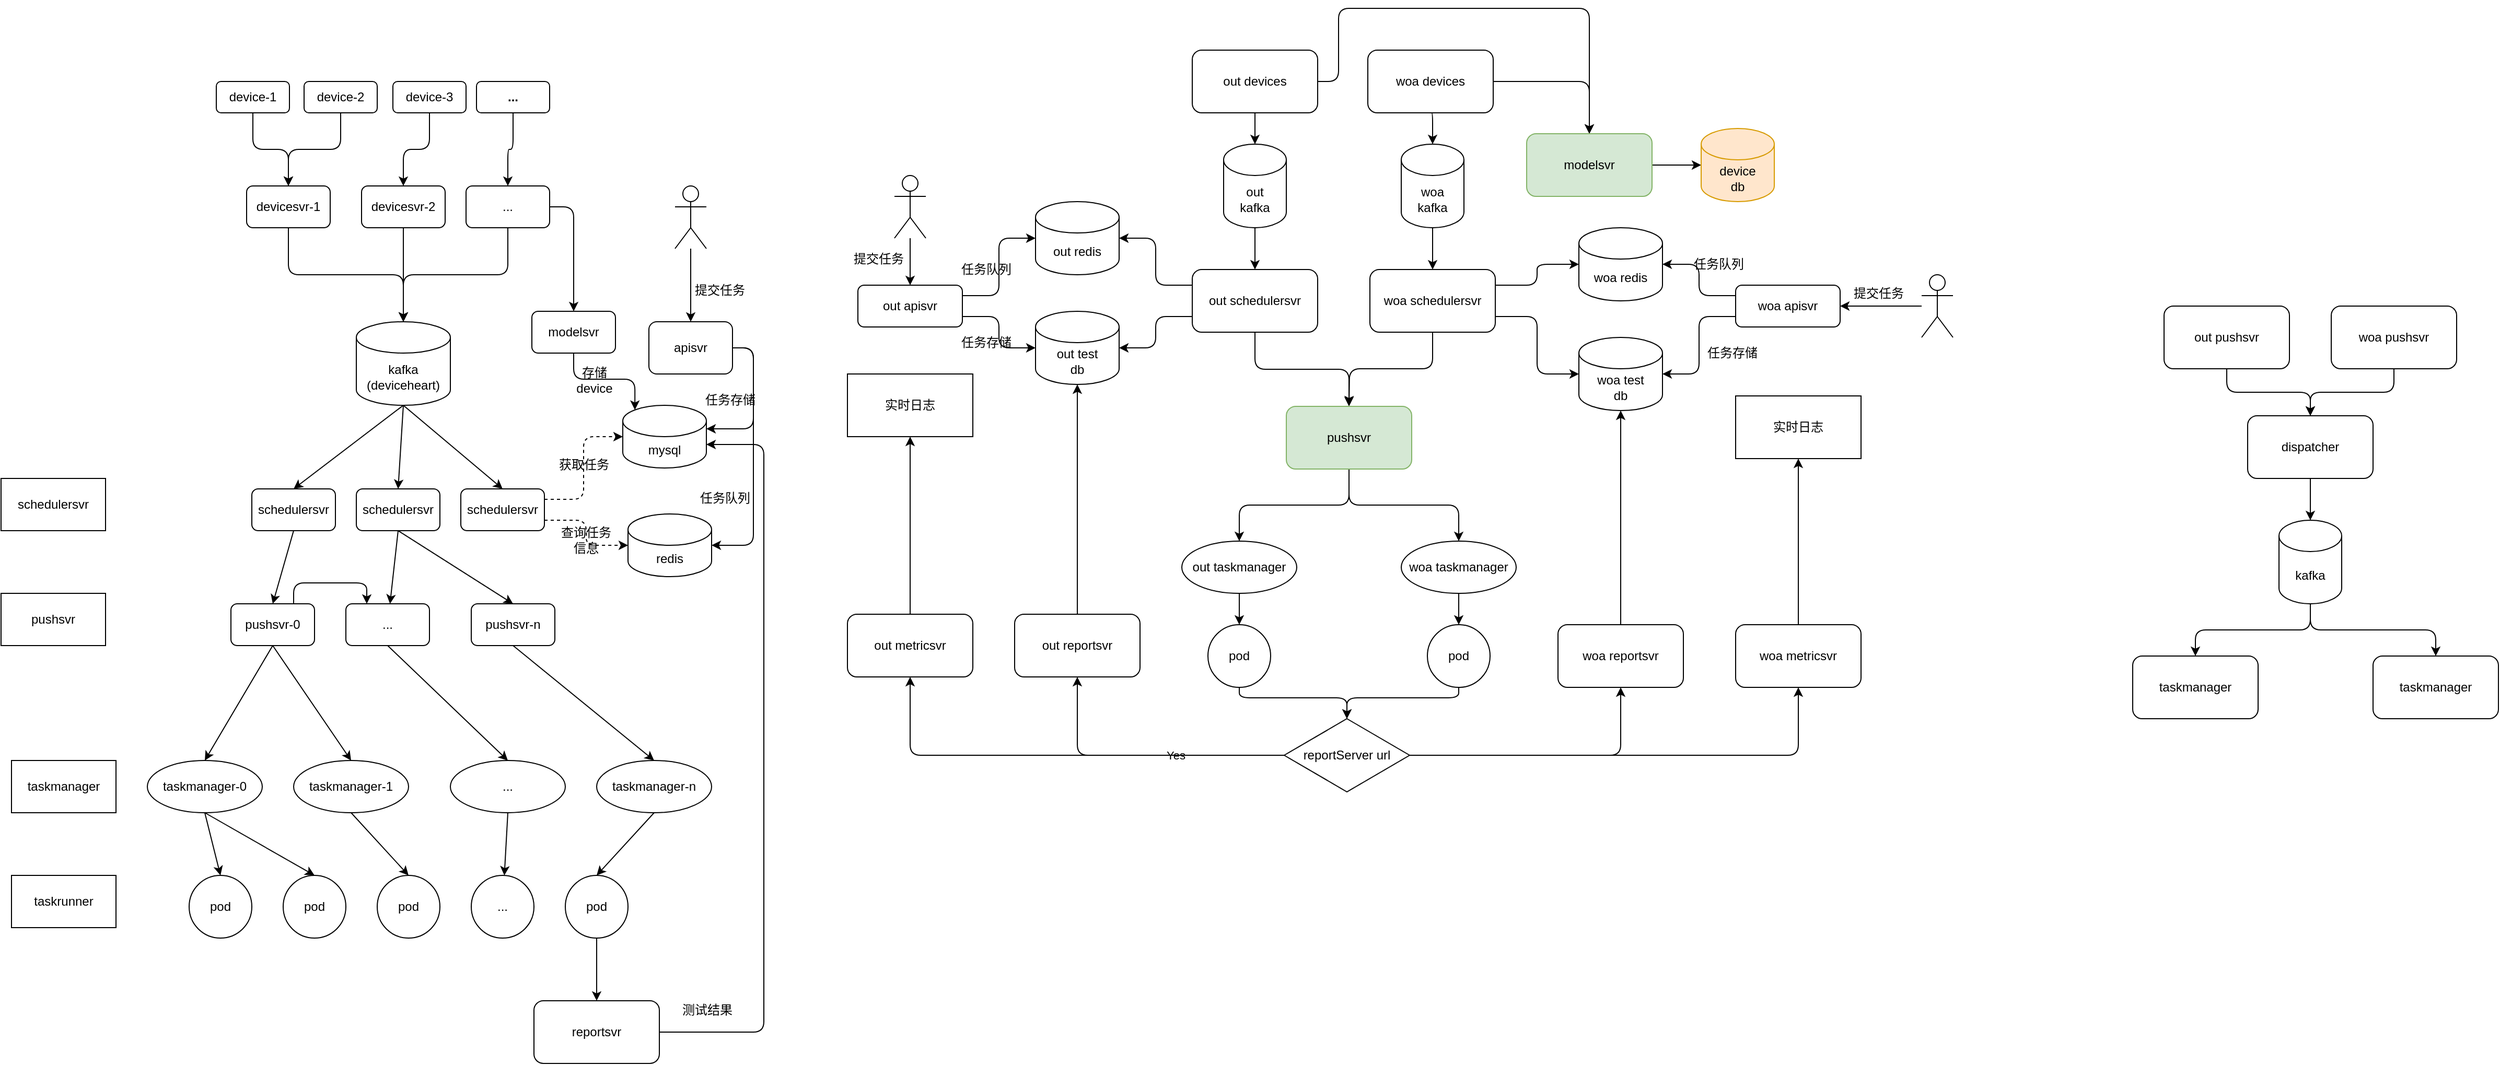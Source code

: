 <mxfile version="20.2.7" type="github">
  <diagram id="ftSVN6Fw9w7qbt5IRIi7" name="第 1 页">
    <mxGraphModel dx="1316" dy="1960" grid="1" gridSize="10" guides="1" tooltips="1" connect="1" arrows="1" fold="1" page="1" pageScale="1" pageWidth="827" pageHeight="1169" math="0" shadow="0">
      <root>
        <mxCell id="0" />
        <mxCell id="1" parent="0" />
        <mxCell id="ZyIvLldJ3OBjITECG5pd-35" style="edgeStyle=none;rounded=0;orthogonalLoop=1;jettySize=auto;html=1;exitX=0.5;exitY=1;exitDx=0;exitDy=0;entryX=0.5;entryY=0;entryDx=0;entryDy=0;" parent="1" source="ZyIvLldJ3OBjITECG5pd-1" target="ZyIvLldJ3OBjITECG5pd-14" edge="1">
          <mxGeometry relative="1" as="geometry" />
        </mxCell>
        <mxCell id="ZyIvLldJ3OBjITECG5pd-36" style="edgeStyle=none;rounded=0;orthogonalLoop=1;jettySize=auto;html=1;exitX=0.5;exitY=1;exitDx=0;exitDy=0;entryX=0.5;entryY=0;entryDx=0;entryDy=0;" parent="1" source="ZyIvLldJ3OBjITECG5pd-1" target="ZyIvLldJ3OBjITECG5pd-15" edge="1">
          <mxGeometry relative="1" as="geometry" />
        </mxCell>
        <mxCell id="ZyIvLldJ3OBjITECG5pd-1" value="taskmanager-0" style="ellipse;whiteSpace=wrap;html=1;" parent="1" vertex="1">
          <mxGeometry x="180" y="430" width="110" height="50" as="geometry" />
        </mxCell>
        <mxCell id="ZyIvLldJ3OBjITECG5pd-37" style="edgeStyle=none;rounded=0;orthogonalLoop=1;jettySize=auto;html=1;exitX=0.5;exitY=1;exitDx=0;exitDy=0;entryX=0.5;entryY=0;entryDx=0;entryDy=0;" parent="1" source="ZyIvLldJ3OBjITECG5pd-2" target="ZyIvLldJ3OBjITECG5pd-16" edge="1">
          <mxGeometry relative="1" as="geometry" />
        </mxCell>
        <mxCell id="ZyIvLldJ3OBjITECG5pd-2" value="taskmanager-1" style="ellipse;whiteSpace=wrap;html=1;" parent="1" vertex="1">
          <mxGeometry x="320" y="430" width="110" height="50" as="geometry" />
        </mxCell>
        <mxCell id="ZyIvLldJ3OBjITECG5pd-38" style="edgeStyle=none;rounded=0;orthogonalLoop=1;jettySize=auto;html=1;exitX=0.5;exitY=1;exitDx=0;exitDy=0;" parent="1" source="ZyIvLldJ3OBjITECG5pd-3" target="ZyIvLldJ3OBjITECG5pd-17" edge="1">
          <mxGeometry relative="1" as="geometry" />
        </mxCell>
        <mxCell id="ZyIvLldJ3OBjITECG5pd-3" value="..." style="ellipse;whiteSpace=wrap;html=1;" parent="1" vertex="1">
          <mxGeometry x="470" y="430" width="110" height="50" as="geometry" />
        </mxCell>
        <mxCell id="ZyIvLldJ3OBjITECG5pd-39" style="edgeStyle=none;rounded=0;orthogonalLoop=1;jettySize=auto;html=1;exitX=0.5;exitY=1;exitDx=0;exitDy=0;entryX=0.5;entryY=0;entryDx=0;entryDy=0;" parent="1" source="ZyIvLldJ3OBjITECG5pd-4" target="ZyIvLldJ3OBjITECG5pd-18" edge="1">
          <mxGeometry relative="1" as="geometry" />
        </mxCell>
        <mxCell id="ZyIvLldJ3OBjITECG5pd-4" value="taskmanager-n" style="ellipse;whiteSpace=wrap;html=1;" parent="1" vertex="1">
          <mxGeometry x="610" y="430" width="110" height="50" as="geometry" />
        </mxCell>
        <mxCell id="ZyIvLldJ3OBjITECG5pd-25" style="edgeStyle=none;rounded=0;orthogonalLoop=1;jettySize=auto;html=1;exitX=0.5;exitY=1;exitDx=0;exitDy=0;entryX=0.5;entryY=0;entryDx=0;entryDy=0;" parent="1" source="ZyIvLldJ3OBjITECG5pd-5" target="ZyIvLldJ3OBjITECG5pd-1" edge="1">
          <mxGeometry relative="1" as="geometry" />
        </mxCell>
        <mxCell id="ZyIvLldJ3OBjITECG5pd-26" style="edgeStyle=none;rounded=0;orthogonalLoop=1;jettySize=auto;html=1;exitX=0.5;exitY=1;exitDx=0;exitDy=0;entryX=0.5;entryY=0;entryDx=0;entryDy=0;" parent="1" source="ZyIvLldJ3OBjITECG5pd-5" target="ZyIvLldJ3OBjITECG5pd-2" edge="1">
          <mxGeometry relative="1" as="geometry" />
        </mxCell>
        <mxCell id="ZyIvLldJ3OBjITECG5pd-43" style="edgeStyle=orthogonalEdgeStyle;rounded=1;orthogonalLoop=1;jettySize=auto;html=1;exitX=0.75;exitY=0;exitDx=0;exitDy=0;entryX=0.25;entryY=0;entryDx=0;entryDy=0;" parent="1" source="ZyIvLldJ3OBjITECG5pd-5" target="ZyIvLldJ3OBjITECG5pd-6" edge="1">
          <mxGeometry relative="1" as="geometry" />
        </mxCell>
        <mxCell id="ZyIvLldJ3OBjITECG5pd-5" value="pushsvr-0" style="rounded=1;whiteSpace=wrap;html=1;" parent="1" vertex="1">
          <mxGeometry x="260" y="280" width="80" height="40" as="geometry" />
        </mxCell>
        <mxCell id="ZyIvLldJ3OBjITECG5pd-27" style="edgeStyle=none;rounded=0;orthogonalLoop=1;jettySize=auto;html=1;exitX=0.5;exitY=1;exitDx=0;exitDy=0;entryX=0.5;entryY=0;entryDx=0;entryDy=0;" parent="1" source="ZyIvLldJ3OBjITECG5pd-6" target="ZyIvLldJ3OBjITECG5pd-3" edge="1">
          <mxGeometry relative="1" as="geometry" />
        </mxCell>
        <mxCell id="ZyIvLldJ3OBjITECG5pd-6" value="..." style="rounded=1;whiteSpace=wrap;html=1;" parent="1" vertex="1">
          <mxGeometry x="370" y="280" width="80" height="40" as="geometry" />
        </mxCell>
        <mxCell id="ZyIvLldJ3OBjITECG5pd-28" style="edgeStyle=none;rounded=0;orthogonalLoop=1;jettySize=auto;html=1;exitX=0.5;exitY=1;exitDx=0;exitDy=0;entryX=0.5;entryY=0;entryDx=0;entryDy=0;" parent="1" source="ZyIvLldJ3OBjITECG5pd-7" target="ZyIvLldJ3OBjITECG5pd-4" edge="1">
          <mxGeometry relative="1" as="geometry" />
        </mxCell>
        <mxCell id="ZyIvLldJ3OBjITECG5pd-7" value="pushsvr-n" style="rounded=1;whiteSpace=wrap;html=1;" parent="1" vertex="1">
          <mxGeometry x="490" y="280" width="80" height="40" as="geometry" />
        </mxCell>
        <mxCell id="ZyIvLldJ3OBjITECG5pd-29" style="edgeStyle=none;rounded=0;orthogonalLoop=1;jettySize=auto;html=1;exitX=0.5;exitY=1;exitDx=0;exitDy=0;entryX=0.5;entryY=0;entryDx=0;entryDy=0;" parent="1" source="ZyIvLldJ3OBjITECG5pd-12" target="ZyIvLldJ3OBjITECG5pd-5" edge="1">
          <mxGeometry relative="1" as="geometry" />
        </mxCell>
        <mxCell id="ZyIvLldJ3OBjITECG5pd-12" value="schedulersvr" style="rounded=1;whiteSpace=wrap;html=1;" parent="1" vertex="1">
          <mxGeometry x="280" y="170" width="80" height="40" as="geometry" />
        </mxCell>
        <mxCell id="ZyIvLldJ3OBjITECG5pd-32" style="edgeStyle=none;rounded=0;orthogonalLoop=1;jettySize=auto;html=1;exitX=0.5;exitY=1;exitDx=0;exitDy=0;exitPerimeter=0;entryX=0.5;entryY=0;entryDx=0;entryDy=0;" parent="1" source="ZyIvLldJ3OBjITECG5pd-13" target="ZyIvLldJ3OBjITECG5pd-12" edge="1">
          <mxGeometry relative="1" as="geometry" />
        </mxCell>
        <mxCell id="ZyIvLldJ3OBjITECG5pd-33" style="edgeStyle=none;rounded=0;orthogonalLoop=1;jettySize=auto;html=1;exitX=0.5;exitY=1;exitDx=0;exitDy=0;exitPerimeter=0;entryX=0.5;entryY=0;entryDx=0;entryDy=0;" parent="1" source="ZyIvLldJ3OBjITECG5pd-13" target="ZyIvLldJ3OBjITECG5pd-30" edge="1">
          <mxGeometry relative="1" as="geometry" />
        </mxCell>
        <mxCell id="ZyIvLldJ3OBjITECG5pd-34" style="edgeStyle=none;rounded=0;orthogonalLoop=1;jettySize=auto;html=1;exitX=0.5;exitY=1;exitDx=0;exitDy=0;exitPerimeter=0;entryX=0.5;entryY=0;entryDx=0;entryDy=0;" parent="1" source="ZyIvLldJ3OBjITECG5pd-13" target="ZyIvLldJ3OBjITECG5pd-31" edge="1">
          <mxGeometry relative="1" as="geometry" />
        </mxCell>
        <mxCell id="ZyIvLldJ3OBjITECG5pd-13" value="&lt;div&gt;kafka&lt;/div&gt;&lt;div&gt;(deviceheart)&lt;br&gt;&lt;/div&gt;" style="shape=cylinder3;whiteSpace=wrap;html=1;boundedLbl=1;backgroundOutline=1;size=15;" parent="1" vertex="1">
          <mxGeometry x="380" y="10" width="90" height="80" as="geometry" />
        </mxCell>
        <mxCell id="ZyIvLldJ3OBjITECG5pd-14" value="pod" style="ellipse;whiteSpace=wrap;html=1;aspect=fixed;" parent="1" vertex="1">
          <mxGeometry x="220" y="540" width="60" height="60" as="geometry" />
        </mxCell>
        <mxCell id="ZyIvLldJ3OBjITECG5pd-15" value="pod" style="ellipse;whiteSpace=wrap;html=1;aspect=fixed;" parent="1" vertex="1">
          <mxGeometry x="310" y="540" width="60" height="60" as="geometry" />
        </mxCell>
        <mxCell id="ZyIvLldJ3OBjITECG5pd-16" value="pod" style="ellipse;whiteSpace=wrap;html=1;aspect=fixed;" parent="1" vertex="1">
          <mxGeometry x="400" y="540" width="60" height="60" as="geometry" />
        </mxCell>
        <mxCell id="ZyIvLldJ3OBjITECG5pd-17" value="..." style="ellipse;whiteSpace=wrap;html=1;aspect=fixed;" parent="1" vertex="1">
          <mxGeometry x="490" y="540" width="60" height="60" as="geometry" />
        </mxCell>
        <mxCell id="L9WqjUFJUXGRfM3yI8P8-16" style="edgeStyle=orthogonalEdgeStyle;rounded=1;orthogonalLoop=1;jettySize=auto;html=1;exitX=0.5;exitY=1;exitDx=0;exitDy=0;entryX=0.5;entryY=0;entryDx=0;entryDy=0;" parent="1" source="ZyIvLldJ3OBjITECG5pd-18" target="L9WqjUFJUXGRfM3yI8P8-15" edge="1">
          <mxGeometry relative="1" as="geometry" />
        </mxCell>
        <mxCell id="ZyIvLldJ3OBjITECG5pd-18" value="pod" style="ellipse;whiteSpace=wrap;html=1;aspect=fixed;" parent="1" vertex="1">
          <mxGeometry x="580" y="540" width="60" height="60" as="geometry" />
        </mxCell>
        <mxCell id="ZyIvLldJ3OBjITECG5pd-21" value="taskrunner" style="rounded=0;whiteSpace=wrap;html=1;" parent="1" vertex="1">
          <mxGeometry x="50" y="540" width="100" height="50" as="geometry" />
        </mxCell>
        <mxCell id="ZyIvLldJ3OBjITECG5pd-22" value="taskmanager" style="rounded=0;whiteSpace=wrap;html=1;" parent="1" vertex="1">
          <mxGeometry x="50" y="430" width="100" height="50" as="geometry" />
        </mxCell>
        <mxCell id="ZyIvLldJ3OBjITECG5pd-23" value="pushsvr" style="rounded=0;whiteSpace=wrap;html=1;" parent="1" vertex="1">
          <mxGeometry x="40" y="270" width="100" height="50" as="geometry" />
        </mxCell>
        <mxCell id="ZyIvLldJ3OBjITECG5pd-24" value="schedulersvr" style="rounded=0;whiteSpace=wrap;html=1;" parent="1" vertex="1">
          <mxGeometry x="40" y="160" width="100" height="50" as="geometry" />
        </mxCell>
        <mxCell id="ZyIvLldJ3OBjITECG5pd-40" style="edgeStyle=none;rounded=0;orthogonalLoop=1;jettySize=auto;html=1;exitX=0.5;exitY=1;exitDx=0;exitDy=0;" parent="1" source="ZyIvLldJ3OBjITECG5pd-30" target="ZyIvLldJ3OBjITECG5pd-6" edge="1">
          <mxGeometry relative="1" as="geometry" />
        </mxCell>
        <mxCell id="ZyIvLldJ3OBjITECG5pd-41" style="edgeStyle=none;rounded=0;orthogonalLoop=1;jettySize=auto;html=1;exitX=0.5;exitY=1;exitDx=0;exitDy=0;entryX=0.5;entryY=0;entryDx=0;entryDy=0;" parent="1" source="ZyIvLldJ3OBjITECG5pd-30" target="ZyIvLldJ3OBjITECG5pd-7" edge="1">
          <mxGeometry relative="1" as="geometry" />
        </mxCell>
        <mxCell id="ZyIvLldJ3OBjITECG5pd-30" value="schedulersvr" style="rounded=1;whiteSpace=wrap;html=1;" parent="1" vertex="1">
          <mxGeometry x="380" y="170" width="80" height="40" as="geometry" />
        </mxCell>
        <mxCell id="L9WqjUFJUXGRfM3yI8P8-11" style="edgeStyle=orthogonalEdgeStyle;rounded=1;orthogonalLoop=1;jettySize=auto;html=1;exitX=1;exitY=0.75;exitDx=0;exitDy=0;entryX=0;entryY=0.5;entryDx=0;entryDy=0;entryPerimeter=0;dashed=1;" parent="1" source="ZyIvLldJ3OBjITECG5pd-31" target="L9WqjUFJUXGRfM3yI8P8-2" edge="1">
          <mxGeometry relative="1" as="geometry" />
        </mxCell>
        <mxCell id="L9WqjUFJUXGRfM3yI8P8-12" style="edgeStyle=orthogonalEdgeStyle;rounded=1;orthogonalLoop=1;jettySize=auto;html=1;exitX=1;exitY=0.25;exitDx=0;exitDy=0;entryX=0;entryY=0.5;entryDx=0;entryDy=0;entryPerimeter=0;dashed=1;" parent="1" source="ZyIvLldJ3OBjITECG5pd-31" target="L9WqjUFJUXGRfM3yI8P8-4" edge="1">
          <mxGeometry relative="1" as="geometry" />
        </mxCell>
        <mxCell id="ZyIvLldJ3OBjITECG5pd-31" value="schedulersvr" style="rounded=1;whiteSpace=wrap;html=1;" parent="1" vertex="1">
          <mxGeometry x="480" y="170" width="80" height="40" as="geometry" />
        </mxCell>
        <mxCell id="ZyIvLldJ3OBjITECG5pd-47" style="edgeStyle=orthogonalEdgeStyle;rounded=1;orthogonalLoop=1;jettySize=auto;html=1;exitX=0.5;exitY=1;exitDx=0;exitDy=0;entryX=0.5;entryY=0;entryDx=0;entryDy=0;entryPerimeter=0;" parent="1" source="ZyIvLldJ3OBjITECG5pd-44" target="ZyIvLldJ3OBjITECG5pd-13" edge="1">
          <mxGeometry relative="1" as="geometry" />
        </mxCell>
        <mxCell id="ZyIvLldJ3OBjITECG5pd-44" value="devicesvr-1" style="rounded=1;whiteSpace=wrap;html=1;" parent="1" vertex="1">
          <mxGeometry x="275" y="-120" width="80" height="40" as="geometry" />
        </mxCell>
        <mxCell id="ZyIvLldJ3OBjITECG5pd-48" style="edgeStyle=orthogonalEdgeStyle;rounded=1;orthogonalLoop=1;jettySize=auto;html=1;exitX=0.5;exitY=1;exitDx=0;exitDy=0;" parent="1" source="ZyIvLldJ3OBjITECG5pd-45" edge="1">
          <mxGeometry relative="1" as="geometry">
            <mxPoint x="425" y="10" as="targetPoint" />
          </mxGeometry>
        </mxCell>
        <mxCell id="ZyIvLldJ3OBjITECG5pd-45" value="devicesvr-2" style="rounded=1;whiteSpace=wrap;html=1;" parent="1" vertex="1">
          <mxGeometry x="385" y="-120" width="80" height="40" as="geometry" />
        </mxCell>
        <mxCell id="ZyIvLldJ3OBjITECG5pd-49" style="edgeStyle=orthogonalEdgeStyle;rounded=1;orthogonalLoop=1;jettySize=auto;html=1;exitX=0.5;exitY=1;exitDx=0;exitDy=0;entryX=0.5;entryY=0;entryDx=0;entryDy=0;entryPerimeter=0;" parent="1" source="ZyIvLldJ3OBjITECG5pd-46" target="ZyIvLldJ3OBjITECG5pd-13" edge="1">
          <mxGeometry relative="1" as="geometry" />
        </mxCell>
        <mxCell id="L9WqjUFJUXGRfM3yI8P8-22" style="edgeStyle=orthogonalEdgeStyle;rounded=1;orthogonalLoop=1;jettySize=auto;html=1;exitX=1;exitY=0.5;exitDx=0;exitDy=0;entryX=0.5;entryY=0;entryDx=0;entryDy=0;" parent="1" source="ZyIvLldJ3OBjITECG5pd-46" target="L9WqjUFJUXGRfM3yI8P8-20" edge="1">
          <mxGeometry relative="1" as="geometry" />
        </mxCell>
        <mxCell id="ZyIvLldJ3OBjITECG5pd-46" value="..." style="rounded=1;whiteSpace=wrap;html=1;" parent="1" vertex="1">
          <mxGeometry x="485" y="-120" width="80" height="40" as="geometry" />
        </mxCell>
        <mxCell id="ZyIvLldJ3OBjITECG5pd-55" style="edgeStyle=orthogonalEdgeStyle;rounded=1;orthogonalLoop=1;jettySize=auto;html=1;exitX=0.5;exitY=1;exitDx=0;exitDy=0;entryX=0.5;entryY=0;entryDx=0;entryDy=0;" parent="1" source="ZyIvLldJ3OBjITECG5pd-50" target="ZyIvLldJ3OBjITECG5pd-44" edge="1">
          <mxGeometry relative="1" as="geometry" />
        </mxCell>
        <mxCell id="ZyIvLldJ3OBjITECG5pd-50" value="device-1" style="rounded=1;whiteSpace=wrap;html=1;" parent="1" vertex="1">
          <mxGeometry x="246" y="-220" width="70" height="30" as="geometry" />
        </mxCell>
        <mxCell id="ZyIvLldJ3OBjITECG5pd-56" style="edgeStyle=orthogonalEdgeStyle;rounded=1;orthogonalLoop=1;jettySize=auto;html=1;exitX=0.5;exitY=1;exitDx=0;exitDy=0;entryX=0.5;entryY=0;entryDx=0;entryDy=0;" parent="1" source="ZyIvLldJ3OBjITECG5pd-51" target="ZyIvLldJ3OBjITECG5pd-44" edge="1">
          <mxGeometry relative="1" as="geometry" />
        </mxCell>
        <mxCell id="ZyIvLldJ3OBjITECG5pd-51" value="device-2" style="rounded=1;whiteSpace=wrap;html=1;" parent="1" vertex="1">
          <mxGeometry x="330" y="-220" width="70" height="30" as="geometry" />
        </mxCell>
        <mxCell id="ZyIvLldJ3OBjITECG5pd-58" style="edgeStyle=orthogonalEdgeStyle;rounded=1;orthogonalLoop=1;jettySize=auto;html=1;exitX=0.5;exitY=1;exitDx=0;exitDy=0;entryX=0.5;entryY=0;entryDx=0;entryDy=0;" parent="1" source="ZyIvLldJ3OBjITECG5pd-52" target="ZyIvLldJ3OBjITECG5pd-46" edge="1">
          <mxGeometry relative="1" as="geometry" />
        </mxCell>
        <mxCell id="ZyIvLldJ3OBjITECG5pd-52" value="..." style="rounded=1;whiteSpace=wrap;html=1;fontStyle=1" parent="1" vertex="1">
          <mxGeometry x="495" y="-220" width="70" height="30" as="geometry" />
        </mxCell>
        <mxCell id="ZyIvLldJ3OBjITECG5pd-57" style="edgeStyle=orthogonalEdgeStyle;rounded=1;orthogonalLoop=1;jettySize=auto;html=1;exitX=0.5;exitY=1;exitDx=0;exitDy=0;entryX=0.5;entryY=0;entryDx=0;entryDy=0;" parent="1" source="ZyIvLldJ3OBjITECG5pd-54" target="ZyIvLldJ3OBjITECG5pd-45" edge="1">
          <mxGeometry relative="1" as="geometry" />
        </mxCell>
        <mxCell id="ZyIvLldJ3OBjITECG5pd-54" value="device-3" style="rounded=1;whiteSpace=wrap;html=1;" parent="1" vertex="1">
          <mxGeometry x="415" y="-220" width="70" height="30" as="geometry" />
        </mxCell>
        <mxCell id="L9WqjUFJUXGRfM3yI8P8-5" style="edgeStyle=orthogonalEdgeStyle;rounded=1;orthogonalLoop=1;jettySize=auto;html=1;exitX=1;exitY=0.5;exitDx=0;exitDy=0;entryX=1;entryY=0.5;entryDx=0;entryDy=0;entryPerimeter=0;" parent="1" source="L9WqjUFJUXGRfM3yI8P8-1" target="L9WqjUFJUXGRfM3yI8P8-2" edge="1">
          <mxGeometry relative="1" as="geometry" />
        </mxCell>
        <mxCell id="L9WqjUFJUXGRfM3yI8P8-6" style="edgeStyle=orthogonalEdgeStyle;rounded=1;orthogonalLoop=1;jettySize=auto;html=1;exitX=1;exitY=0.5;exitDx=0;exitDy=0;entryX=1;entryY=0;entryDx=0;entryDy=22.5;entryPerimeter=0;" parent="1" source="L9WqjUFJUXGRfM3yI8P8-1" target="L9WqjUFJUXGRfM3yI8P8-4" edge="1">
          <mxGeometry relative="1" as="geometry" />
        </mxCell>
        <mxCell id="L9WqjUFJUXGRfM3yI8P8-1" value="apisvr" style="rounded=1;whiteSpace=wrap;html=1;" parent="1" vertex="1">
          <mxGeometry x="660" y="10" width="80" height="50" as="geometry" />
        </mxCell>
        <mxCell id="L9WqjUFJUXGRfM3yI8P8-2" value="&lt;div&gt;redis&lt;/div&gt;" style="shape=cylinder3;whiteSpace=wrap;html=1;boundedLbl=1;backgroundOutline=1;size=15;" parent="1" vertex="1">
          <mxGeometry x="640" y="194" width="80" height="60" as="geometry" />
        </mxCell>
        <mxCell id="L9WqjUFJUXGRfM3yI8P8-9" value="" style="edgeStyle=orthogonalEdgeStyle;rounded=1;orthogonalLoop=1;jettySize=auto;html=1;" parent="1" source="L9WqjUFJUXGRfM3yI8P8-3" target="L9WqjUFJUXGRfM3yI8P8-1" edge="1">
          <mxGeometry relative="1" as="geometry" />
        </mxCell>
        <mxCell id="L9WqjUFJUXGRfM3yI8P8-3" value="" style="shape=umlActor;verticalLabelPosition=bottom;verticalAlign=top;html=1;outlineConnect=0;" parent="1" vertex="1">
          <mxGeometry x="685" y="-120" width="30" height="60" as="geometry" />
        </mxCell>
        <mxCell id="L9WqjUFJUXGRfM3yI8P8-4" value="&lt;div&gt;mysql&lt;/div&gt;" style="shape=cylinder3;whiteSpace=wrap;html=1;boundedLbl=1;backgroundOutline=1;size=15;" parent="1" vertex="1">
          <mxGeometry x="635" y="90" width="80" height="60" as="geometry" />
        </mxCell>
        <mxCell id="L9WqjUFJUXGRfM3yI8P8-7" value="任务队列" style="text;html=1;strokeColor=none;fillColor=none;align=center;verticalAlign=middle;whiteSpace=wrap;rounded=0;" parent="1" vertex="1">
          <mxGeometry x="703" y="164" width="60" height="30" as="geometry" />
        </mxCell>
        <mxCell id="L9WqjUFJUXGRfM3yI8P8-8" value="任务存储" style="text;html=1;strokeColor=none;fillColor=none;align=center;verticalAlign=middle;whiteSpace=wrap;rounded=0;" parent="1" vertex="1">
          <mxGeometry x="708" y="70" width="60" height="30" as="geometry" />
        </mxCell>
        <mxCell id="L9WqjUFJUXGRfM3yI8P8-10" value="提交任务" style="text;html=1;strokeColor=none;fillColor=none;align=center;verticalAlign=middle;whiteSpace=wrap;rounded=0;" parent="1" vertex="1">
          <mxGeometry x="698" y="-35" width="60" height="30" as="geometry" />
        </mxCell>
        <mxCell id="L9WqjUFJUXGRfM3yI8P8-13" value="获取任务" style="text;html=1;strokeColor=none;fillColor=none;align=center;verticalAlign=middle;whiteSpace=wrap;rounded=0;" parent="1" vertex="1">
          <mxGeometry x="568" y="132" width="60" height="30" as="geometry" />
        </mxCell>
        <mxCell id="L9WqjUFJUXGRfM3yI8P8-14" value="查询任务信息" style="text;html=1;strokeColor=none;fillColor=none;align=center;verticalAlign=middle;whiteSpace=wrap;rounded=0;" parent="1" vertex="1">
          <mxGeometry x="570" y="204" width="60" height="30" as="geometry" />
        </mxCell>
        <mxCell id="L9WqjUFJUXGRfM3yI8P8-17" style="edgeStyle=orthogonalEdgeStyle;rounded=1;orthogonalLoop=1;jettySize=auto;html=1;exitX=1;exitY=0.5;exitDx=0;exitDy=0;entryX=1;entryY=0;entryDx=0;entryDy=37.5;entryPerimeter=0;" parent="1" source="L9WqjUFJUXGRfM3yI8P8-15" target="L9WqjUFJUXGRfM3yI8P8-4" edge="1">
          <mxGeometry relative="1" as="geometry">
            <Array as="points">
              <mxPoint x="770" y="690" />
              <mxPoint x="770" y="128" />
            </Array>
          </mxGeometry>
        </mxCell>
        <mxCell id="L9WqjUFJUXGRfM3yI8P8-15" value="reportsvr" style="rounded=1;whiteSpace=wrap;html=1;" parent="1" vertex="1">
          <mxGeometry x="550" y="660" width="120" height="60" as="geometry" />
        </mxCell>
        <mxCell id="L9WqjUFJUXGRfM3yI8P8-19" value="测试结果" style="text;html=1;strokeColor=none;fillColor=none;align=center;verticalAlign=middle;whiteSpace=wrap;rounded=0;" parent="1" vertex="1">
          <mxGeometry x="686" y="654" width="60" height="30" as="geometry" />
        </mxCell>
        <mxCell id="L9WqjUFJUXGRfM3yI8P8-23" style="edgeStyle=orthogonalEdgeStyle;rounded=1;orthogonalLoop=1;jettySize=auto;html=1;exitX=0.5;exitY=1;exitDx=0;exitDy=0;entryX=0.145;entryY=0;entryDx=0;entryDy=4.35;entryPerimeter=0;" parent="1" source="L9WqjUFJUXGRfM3yI8P8-20" target="L9WqjUFJUXGRfM3yI8P8-4" edge="1">
          <mxGeometry relative="1" as="geometry" />
        </mxCell>
        <mxCell id="L9WqjUFJUXGRfM3yI8P8-20" value="modelsvr" style="rounded=1;whiteSpace=wrap;html=1;" parent="1" vertex="1">
          <mxGeometry x="548" width="80" height="40" as="geometry" />
        </mxCell>
        <mxCell id="L9WqjUFJUXGRfM3yI8P8-24" value="存储device" style="text;html=1;strokeColor=none;fillColor=none;align=center;verticalAlign=middle;whiteSpace=wrap;rounded=0;" parent="1" vertex="1">
          <mxGeometry x="578" y="51" width="60" height="30" as="geometry" />
        </mxCell>
        <mxCell id="L9WqjUFJUXGRfM3yI8P8-30" style="edgeStyle=orthogonalEdgeStyle;rounded=1;orthogonalLoop=1;jettySize=auto;html=1;exitX=1;exitY=0.5;exitDx=0;exitDy=0;" parent="1" source="L9WqjUFJUXGRfM3yI8P8-25" target="L9WqjUFJUXGRfM3yI8P8-27" edge="1">
          <mxGeometry relative="1" as="geometry">
            <Array as="points">
              <mxPoint x="1320" y="-220" />
              <mxPoint x="1320" y="-290" />
              <mxPoint x="1560" y="-290" />
            </Array>
          </mxGeometry>
        </mxCell>
        <mxCell id="L9WqjUFJUXGRfM3yI8P8-45" style="edgeStyle=orthogonalEdgeStyle;rounded=1;orthogonalLoop=1;jettySize=auto;html=1;exitX=0.5;exitY=1;exitDx=0;exitDy=0;entryX=0.5;entryY=0;entryDx=0;entryDy=0;entryPerimeter=0;" parent="1" source="L9WqjUFJUXGRfM3yI8P8-25" target="L9WqjUFJUXGRfM3yI8P8-28" edge="1">
          <mxGeometry relative="1" as="geometry" />
        </mxCell>
        <mxCell id="L9WqjUFJUXGRfM3yI8P8-25" value="out devices" style="rounded=1;whiteSpace=wrap;html=1;" parent="1" vertex="1">
          <mxGeometry x="1180" y="-250" width="120" height="60" as="geometry" />
        </mxCell>
        <mxCell id="L9WqjUFJUXGRfM3yI8P8-31" style="edgeStyle=orthogonalEdgeStyle;rounded=1;orthogonalLoop=1;jettySize=auto;html=1;exitX=1;exitY=0.5;exitDx=0;exitDy=0;entryX=0.5;entryY=0;entryDx=0;entryDy=0;" parent="1" source="L9WqjUFJUXGRfM3yI8P8-26" target="L9WqjUFJUXGRfM3yI8P8-27" edge="1">
          <mxGeometry relative="1" as="geometry" />
        </mxCell>
        <mxCell id="L9WqjUFJUXGRfM3yI8P8-46" style="edgeStyle=orthogonalEdgeStyle;rounded=1;orthogonalLoop=1;jettySize=auto;html=1;exitX=0.5;exitY=1;exitDx=0;exitDy=0;entryX=0.5;entryY=0;entryDx=0;entryDy=0;entryPerimeter=0;" parent="1" source="L9WqjUFJUXGRfM3yI8P8-26" target="L9WqjUFJUXGRfM3yI8P8-32" edge="1">
          <mxGeometry relative="1" as="geometry" />
        </mxCell>
        <mxCell id="L9WqjUFJUXGRfM3yI8P8-26" value="woa devices" style="rounded=1;whiteSpace=wrap;html=1;" parent="1" vertex="1">
          <mxGeometry x="1348" y="-250" width="120" height="60" as="geometry" />
        </mxCell>
        <mxCell id="L9WqjUFJUXGRfM3yI8P8-59" style="edgeStyle=orthogonalEdgeStyle;rounded=1;orthogonalLoop=1;jettySize=auto;html=1;exitX=1;exitY=0.5;exitDx=0;exitDy=0;" parent="1" source="L9WqjUFJUXGRfM3yI8P8-27" target="L9WqjUFJUXGRfM3yI8P8-29" edge="1">
          <mxGeometry relative="1" as="geometry" />
        </mxCell>
        <mxCell id="L9WqjUFJUXGRfM3yI8P8-27" value="modelsvr" style="rounded=1;whiteSpace=wrap;html=1;fillColor=#d5e8d4;strokeColor=#82b366;" parent="1" vertex="1">
          <mxGeometry x="1500" y="-170" width="120" height="60" as="geometry" />
        </mxCell>
        <mxCell id="L9WqjUFJUXGRfM3yI8P8-43" style="edgeStyle=orthogonalEdgeStyle;rounded=1;orthogonalLoop=1;jettySize=auto;html=1;exitX=0.5;exitY=1;exitDx=0;exitDy=0;exitPerimeter=0;entryX=0.5;entryY=0;entryDx=0;entryDy=0;" parent="1" source="L9WqjUFJUXGRfM3yI8P8-28" target="L9WqjUFJUXGRfM3yI8P8-34" edge="1">
          <mxGeometry relative="1" as="geometry" />
        </mxCell>
        <mxCell id="L9WqjUFJUXGRfM3yI8P8-28" value="out&lt;br&gt;kafka" style="shape=cylinder3;whiteSpace=wrap;html=1;boundedLbl=1;backgroundOutline=1;size=15;" parent="1" vertex="1">
          <mxGeometry x="1210" y="-160" width="60" height="80" as="geometry" />
        </mxCell>
        <mxCell id="L9WqjUFJUXGRfM3yI8P8-29" value="device&lt;br&gt;db" style="shape=cylinder3;whiteSpace=wrap;html=1;boundedLbl=1;backgroundOutline=1;size=15;fillColor=#ffe6cc;strokeColor=#d79b00;" parent="1" vertex="1">
          <mxGeometry x="1667" y="-175" width="70" height="70" as="geometry" />
        </mxCell>
        <mxCell id="L9WqjUFJUXGRfM3yI8P8-44" style="edgeStyle=orthogonalEdgeStyle;rounded=1;orthogonalLoop=1;jettySize=auto;html=1;exitX=0.5;exitY=1;exitDx=0;exitDy=0;exitPerimeter=0;entryX=0.5;entryY=0;entryDx=0;entryDy=0;" parent="1" source="L9WqjUFJUXGRfM3yI8P8-32" target="L9WqjUFJUXGRfM3yI8P8-35" edge="1">
          <mxGeometry relative="1" as="geometry" />
        </mxCell>
        <mxCell id="L9WqjUFJUXGRfM3yI8P8-32" value="woa&lt;br&gt;kafka" style="shape=cylinder3;whiteSpace=wrap;html=1;boundedLbl=1;backgroundOutline=1;size=15;" parent="1" vertex="1">
          <mxGeometry x="1380" y="-160" width="60" height="80" as="geometry" />
        </mxCell>
        <mxCell id="L9WqjUFJUXGRfM3yI8P8-41" style="edgeStyle=orthogonalEdgeStyle;rounded=1;orthogonalLoop=1;jettySize=auto;html=1;exitX=0.5;exitY=1;exitDx=0;exitDy=0;" parent="1" source="L9WqjUFJUXGRfM3yI8P8-34" target="L9WqjUFJUXGRfM3yI8P8-36" edge="1">
          <mxGeometry relative="1" as="geometry" />
        </mxCell>
        <mxCell id="L9WqjUFJUXGRfM3yI8P8-72" style="edgeStyle=orthogonalEdgeStyle;rounded=1;orthogonalLoop=1;jettySize=auto;html=1;exitX=0;exitY=0.25;exitDx=0;exitDy=0;entryX=1;entryY=0.5;entryDx=0;entryDy=0;entryPerimeter=0;" parent="1" source="L9WqjUFJUXGRfM3yI8P8-34" target="L9WqjUFJUXGRfM3yI8P8-70" edge="1">
          <mxGeometry relative="1" as="geometry" />
        </mxCell>
        <mxCell id="L9WqjUFJUXGRfM3yI8P8-73" style="edgeStyle=orthogonalEdgeStyle;rounded=1;orthogonalLoop=1;jettySize=auto;html=1;exitX=0;exitY=0.75;exitDx=0;exitDy=0;entryX=1;entryY=0.5;entryDx=0;entryDy=0;entryPerimeter=0;" parent="1" source="L9WqjUFJUXGRfM3yI8P8-34" target="L9WqjUFJUXGRfM3yI8P8-61" edge="1">
          <mxGeometry relative="1" as="geometry" />
        </mxCell>
        <mxCell id="L9WqjUFJUXGRfM3yI8P8-34" value="out schedulersvr" style="rounded=1;whiteSpace=wrap;html=1;" parent="1" vertex="1">
          <mxGeometry x="1180" y="-40" width="120" height="60" as="geometry" />
        </mxCell>
        <mxCell id="L9WqjUFJUXGRfM3yI8P8-42" style="edgeStyle=orthogonalEdgeStyle;rounded=1;orthogonalLoop=1;jettySize=auto;html=1;exitX=0.5;exitY=1;exitDx=0;exitDy=0;" parent="1" source="L9WqjUFJUXGRfM3yI8P8-35" edge="1">
          <mxGeometry relative="1" as="geometry">
            <mxPoint x="1330" y="90" as="targetPoint" />
          </mxGeometry>
        </mxCell>
        <mxCell id="L9WqjUFJUXGRfM3yI8P8-74" style="edgeStyle=orthogonalEdgeStyle;rounded=1;orthogonalLoop=1;jettySize=auto;html=1;exitX=1;exitY=0.25;exitDx=0;exitDy=0;entryX=0;entryY=0.5;entryDx=0;entryDy=0;entryPerimeter=0;" parent="1" source="L9WqjUFJUXGRfM3yI8P8-35" target="L9WqjUFJUXGRfM3yI8P8-71" edge="1">
          <mxGeometry relative="1" as="geometry" />
        </mxCell>
        <mxCell id="L9WqjUFJUXGRfM3yI8P8-75" style="edgeStyle=orthogonalEdgeStyle;rounded=1;orthogonalLoop=1;jettySize=auto;html=1;exitX=1;exitY=0.75;exitDx=0;exitDy=0;entryX=0;entryY=0.5;entryDx=0;entryDy=0;entryPerimeter=0;" parent="1" source="L9WqjUFJUXGRfM3yI8P8-35" target="L9WqjUFJUXGRfM3yI8P8-60" edge="1">
          <mxGeometry relative="1" as="geometry" />
        </mxCell>
        <mxCell id="L9WqjUFJUXGRfM3yI8P8-35" value="woa schedulersvr" style="rounded=1;whiteSpace=wrap;html=1;" parent="1" vertex="1">
          <mxGeometry x="1350" y="-40" width="120" height="60" as="geometry" />
        </mxCell>
        <mxCell id="L9WqjUFJUXGRfM3yI8P8-39" style="edgeStyle=orthogonalEdgeStyle;rounded=1;orthogonalLoop=1;jettySize=auto;html=1;exitX=0.5;exitY=1;exitDx=0;exitDy=0;entryX=0.5;entryY=0;entryDx=0;entryDy=0;" parent="1" source="L9WqjUFJUXGRfM3yI8P8-36" target="L9WqjUFJUXGRfM3yI8P8-37" edge="1">
          <mxGeometry relative="1" as="geometry" />
        </mxCell>
        <mxCell id="L9WqjUFJUXGRfM3yI8P8-40" style="edgeStyle=orthogonalEdgeStyle;rounded=1;orthogonalLoop=1;jettySize=auto;html=1;exitX=0.5;exitY=1;exitDx=0;exitDy=0;entryX=0.5;entryY=0;entryDx=0;entryDy=0;" parent="1" source="L9WqjUFJUXGRfM3yI8P8-36" target="L9WqjUFJUXGRfM3yI8P8-38" edge="1">
          <mxGeometry relative="1" as="geometry" />
        </mxCell>
        <mxCell id="L9WqjUFJUXGRfM3yI8P8-36" value="pushsvr" style="rounded=1;whiteSpace=wrap;html=1;fillColor=#d5e8d4;strokeColor=#82b366;" parent="1" vertex="1">
          <mxGeometry x="1270" y="91" width="120" height="60" as="geometry" />
        </mxCell>
        <mxCell id="L9WqjUFJUXGRfM3yI8P8-53" style="edgeStyle=orthogonalEdgeStyle;rounded=1;orthogonalLoop=1;jettySize=auto;html=1;exitX=0.5;exitY=1;exitDx=0;exitDy=0;entryX=0.5;entryY=0;entryDx=0;entryDy=0;" parent="1" source="L9WqjUFJUXGRfM3yI8P8-37" target="L9WqjUFJUXGRfM3yI8P8-48" edge="1">
          <mxGeometry relative="1" as="geometry" />
        </mxCell>
        <mxCell id="L9WqjUFJUXGRfM3yI8P8-37" value="out taskmanager" style="ellipse;whiteSpace=wrap;html=1;" parent="1" vertex="1">
          <mxGeometry x="1170" y="220" width="110" height="50" as="geometry" />
        </mxCell>
        <mxCell id="L9WqjUFJUXGRfM3yI8P8-56" style="edgeStyle=orthogonalEdgeStyle;rounded=1;orthogonalLoop=1;jettySize=auto;html=1;exitX=0.5;exitY=1;exitDx=0;exitDy=0;entryX=0.5;entryY=0;entryDx=0;entryDy=0;" parent="1" source="L9WqjUFJUXGRfM3yI8P8-38" target="L9WqjUFJUXGRfM3yI8P8-51" edge="1">
          <mxGeometry relative="1" as="geometry" />
        </mxCell>
        <mxCell id="L9WqjUFJUXGRfM3yI8P8-38" value="woa taskmanager" style="ellipse;whiteSpace=wrap;html=1;" parent="1" vertex="1">
          <mxGeometry x="1380" y="220" width="110" height="50" as="geometry" />
        </mxCell>
        <mxCell id="L9WqjUFJUXGRfM3yI8P8-64" style="edgeStyle=orthogonalEdgeStyle;rounded=1;orthogonalLoop=1;jettySize=auto;html=1;exitX=0.5;exitY=1;exitDx=0;exitDy=0;entryX=0.5;entryY=0;entryDx=0;entryDy=0;" parent="1" source="L9WqjUFJUXGRfM3yI8P8-48" target="L9WqjUFJUXGRfM3yI8P8-63" edge="1">
          <mxGeometry relative="1" as="geometry">
            <Array as="points">
              <mxPoint x="1225" y="370" />
              <mxPoint x="1328" y="370" />
            </Array>
          </mxGeometry>
        </mxCell>
        <mxCell id="L9WqjUFJUXGRfM3yI8P8-48" value="pod" style="ellipse;whiteSpace=wrap;html=1;aspect=fixed;" parent="1" vertex="1">
          <mxGeometry x="1195" y="300" width="60" height="60" as="geometry" />
        </mxCell>
        <mxCell id="L9WqjUFJUXGRfM3yI8P8-69" style="edgeStyle=orthogonalEdgeStyle;rounded=1;orthogonalLoop=1;jettySize=auto;html=1;exitX=0.5;exitY=1;exitDx=0;exitDy=0;entryX=0.5;entryY=0;entryDx=0;entryDy=0;" parent="1" source="L9WqjUFJUXGRfM3yI8P8-51" target="L9WqjUFJUXGRfM3yI8P8-63" edge="1">
          <mxGeometry relative="1" as="geometry">
            <Array as="points">
              <mxPoint x="1435" y="370" />
              <mxPoint x="1328" y="370" />
            </Array>
          </mxGeometry>
        </mxCell>
        <mxCell id="L9WqjUFJUXGRfM3yI8P8-51" value="pod" style="ellipse;whiteSpace=wrap;html=1;aspect=fixed;" parent="1" vertex="1">
          <mxGeometry x="1405" y="300" width="60" height="60" as="geometry" />
        </mxCell>
        <mxCell id="L9WqjUFJUXGRfM3yI8P8-60" value="woa test&lt;br&gt;db" style="shape=cylinder3;whiteSpace=wrap;html=1;boundedLbl=1;backgroundOutline=1;size=15;" parent="1" vertex="1">
          <mxGeometry x="1550" y="25" width="80" height="70" as="geometry" />
        </mxCell>
        <mxCell id="L9WqjUFJUXGRfM3yI8P8-61" value="out test&lt;br&gt;db" style="shape=cylinder3;whiteSpace=wrap;html=1;boundedLbl=1;backgroundOutline=1;size=15;" parent="1" vertex="1">
          <mxGeometry x="1030" width="80" height="70" as="geometry" />
        </mxCell>
        <mxCell id="L9WqjUFJUXGRfM3yI8P8-66" value="Yes" style="edgeStyle=orthogonalEdgeStyle;rounded=1;orthogonalLoop=1;jettySize=auto;html=1;exitX=0;exitY=0.5;exitDx=0;exitDy=0;entryX=0.5;entryY=1;entryDx=0;entryDy=0;" parent="1" source="L9WqjUFJUXGRfM3yI8P8-63" target="L9WqjUFJUXGRfM3yI8P8-65" edge="1">
          <mxGeometry x="-0.235" relative="1" as="geometry">
            <mxPoint as="offset" />
          </mxGeometry>
        </mxCell>
        <mxCell id="L9WqjUFJUXGRfM3yI8P8-94" style="edgeStyle=orthogonalEdgeStyle;rounded=1;orthogonalLoop=1;jettySize=auto;html=1;exitX=1;exitY=0.5;exitDx=0;exitDy=0;entryX=0.5;entryY=1;entryDx=0;entryDy=0;fontColor=#FF3333;" parent="1" source="L9WqjUFJUXGRfM3yI8P8-63" target="L9WqjUFJUXGRfM3yI8P8-93" edge="1">
          <mxGeometry relative="1" as="geometry" />
        </mxCell>
        <mxCell id="Tiq5UMkVVYrzsEuOyfgb-3" style="edgeStyle=orthogonalEdgeStyle;rounded=1;orthogonalLoop=1;jettySize=auto;html=1;exitX=0;exitY=0.5;exitDx=0;exitDy=0;entryX=0.5;entryY=1;entryDx=0;entryDy=0;" parent="1" source="L9WqjUFJUXGRfM3yI8P8-63" target="Tiq5UMkVVYrzsEuOyfgb-2" edge="1">
          <mxGeometry relative="1" as="geometry" />
        </mxCell>
        <mxCell id="Tiq5UMkVVYrzsEuOyfgb-4" style="edgeStyle=orthogonalEdgeStyle;rounded=1;orthogonalLoop=1;jettySize=auto;html=1;exitX=1;exitY=0.5;exitDx=0;exitDy=0;entryX=0.5;entryY=1;entryDx=0;entryDy=0;" parent="1" source="L9WqjUFJUXGRfM3yI8P8-63" target="Tiq5UMkVVYrzsEuOyfgb-1" edge="1">
          <mxGeometry relative="1" as="geometry" />
        </mxCell>
        <mxCell id="L9WqjUFJUXGRfM3yI8P8-63" value="reportServer url" style="rhombus;whiteSpace=wrap;html=1;" parent="1" vertex="1">
          <mxGeometry x="1268" y="390" width="120" height="70" as="geometry" />
        </mxCell>
        <mxCell id="L9WqjUFJUXGRfM3yI8P8-67" style="edgeStyle=orthogonalEdgeStyle;rounded=1;orthogonalLoop=1;jettySize=auto;html=1;exitX=0.5;exitY=0;exitDx=0;exitDy=0;entryX=0.5;entryY=1;entryDx=0;entryDy=0;entryPerimeter=0;" parent="1" source="L9WqjUFJUXGRfM3yI8P8-65" target="L9WqjUFJUXGRfM3yI8P8-61" edge="1">
          <mxGeometry relative="1" as="geometry" />
        </mxCell>
        <mxCell id="L9WqjUFJUXGRfM3yI8P8-65" value="out reportsvr" style="rounded=1;whiteSpace=wrap;html=1;" parent="1" vertex="1">
          <mxGeometry x="1010" y="290" width="120" height="60" as="geometry" />
        </mxCell>
        <mxCell id="L9WqjUFJUXGRfM3yI8P8-70" value="out redis" style="shape=cylinder3;whiteSpace=wrap;html=1;boundedLbl=1;backgroundOutline=1;size=15;" parent="1" vertex="1">
          <mxGeometry x="1030" y="-105" width="80" height="70" as="geometry" />
        </mxCell>
        <mxCell id="L9WqjUFJUXGRfM3yI8P8-71" value="woa redis" style="shape=cylinder3;whiteSpace=wrap;html=1;boundedLbl=1;backgroundOutline=1;size=15;" parent="1" vertex="1">
          <mxGeometry x="1550" y="-80" width="80" height="70" as="geometry" />
        </mxCell>
        <mxCell id="L9WqjUFJUXGRfM3yI8P8-81" style="edgeStyle=orthogonalEdgeStyle;rounded=1;orthogonalLoop=1;jettySize=auto;html=1;exitX=1;exitY=0.25;exitDx=0;exitDy=0;entryX=0;entryY=0.5;entryDx=0;entryDy=0;entryPerimeter=0;" parent="1" source="L9WqjUFJUXGRfM3yI8P8-76" target="L9WqjUFJUXGRfM3yI8P8-70" edge="1">
          <mxGeometry relative="1" as="geometry" />
        </mxCell>
        <mxCell id="L9WqjUFJUXGRfM3yI8P8-82" style="edgeStyle=orthogonalEdgeStyle;rounded=1;orthogonalLoop=1;jettySize=auto;html=1;exitX=1;exitY=0.75;exitDx=0;exitDy=0;entryX=0;entryY=0.5;entryDx=0;entryDy=0;entryPerimeter=0;" parent="1" source="L9WqjUFJUXGRfM3yI8P8-76" target="L9WqjUFJUXGRfM3yI8P8-61" edge="1">
          <mxGeometry relative="1" as="geometry" />
        </mxCell>
        <mxCell id="L9WqjUFJUXGRfM3yI8P8-76" value="out&amp;nbsp;apisvr" style="rounded=1;whiteSpace=wrap;html=1;" parent="1" vertex="1">
          <mxGeometry x="860" y="-25" width="100" height="40" as="geometry" />
        </mxCell>
        <mxCell id="L9WqjUFJUXGRfM3yI8P8-84" style="edgeStyle=orthogonalEdgeStyle;rounded=1;orthogonalLoop=1;jettySize=auto;html=1;exitX=0;exitY=0.25;exitDx=0;exitDy=0;entryX=1;entryY=0.5;entryDx=0;entryDy=0;entryPerimeter=0;" parent="1" source="L9WqjUFJUXGRfM3yI8P8-77" target="L9WqjUFJUXGRfM3yI8P8-71" edge="1">
          <mxGeometry relative="1" as="geometry" />
        </mxCell>
        <mxCell id="L9WqjUFJUXGRfM3yI8P8-85" style="edgeStyle=orthogonalEdgeStyle;rounded=1;orthogonalLoop=1;jettySize=auto;html=1;exitX=0;exitY=0.75;exitDx=0;exitDy=0;entryX=1;entryY=0.5;entryDx=0;entryDy=0;entryPerimeter=0;" parent="1" source="L9WqjUFJUXGRfM3yI8P8-77" target="L9WqjUFJUXGRfM3yI8P8-60" edge="1">
          <mxGeometry relative="1" as="geometry" />
        </mxCell>
        <mxCell id="L9WqjUFJUXGRfM3yI8P8-77" value="woa apisvr" style="rounded=1;whiteSpace=wrap;html=1;" parent="1" vertex="1">
          <mxGeometry x="1700" y="-25" width="100" height="40" as="geometry" />
        </mxCell>
        <mxCell id="L9WqjUFJUXGRfM3yI8P8-80" value="" style="edgeStyle=orthogonalEdgeStyle;rounded=1;orthogonalLoop=1;jettySize=auto;html=1;" parent="1" source="L9WqjUFJUXGRfM3yI8P8-78" target="L9WqjUFJUXGRfM3yI8P8-76" edge="1">
          <mxGeometry relative="1" as="geometry" />
        </mxCell>
        <mxCell id="L9WqjUFJUXGRfM3yI8P8-78" value="" style="shape=umlActor;verticalLabelPosition=bottom;verticalAlign=top;html=1;outlineConnect=0;" parent="1" vertex="1">
          <mxGeometry x="895" y="-130" width="30" height="60" as="geometry" />
        </mxCell>
        <mxCell id="L9WqjUFJUXGRfM3yI8P8-83" value="" style="edgeStyle=orthogonalEdgeStyle;rounded=1;orthogonalLoop=1;jettySize=auto;html=1;" parent="1" source="L9WqjUFJUXGRfM3yI8P8-79" target="L9WqjUFJUXGRfM3yI8P8-77" edge="1">
          <mxGeometry relative="1" as="geometry" />
        </mxCell>
        <mxCell id="L9WqjUFJUXGRfM3yI8P8-79" value="" style="shape=umlActor;verticalLabelPosition=bottom;verticalAlign=top;html=1;outlineConnect=0;" parent="1" vertex="1">
          <mxGeometry x="1878" y="-35" width="30" height="60" as="geometry" />
        </mxCell>
        <mxCell id="L9WqjUFJUXGRfM3yI8P8-86" value="提交任务" style="text;html=1;strokeColor=none;fillColor=none;align=center;verticalAlign=middle;whiteSpace=wrap;rounded=0;" parent="1" vertex="1">
          <mxGeometry x="850" y="-65" width="60" height="30" as="geometry" />
        </mxCell>
        <mxCell id="L9WqjUFJUXGRfM3yI8P8-87" value="提交任务" style="text;html=1;strokeColor=none;fillColor=none;align=center;verticalAlign=middle;whiteSpace=wrap;rounded=0;" parent="1" vertex="1">
          <mxGeometry x="1807" y="-32" width="60" height="30" as="geometry" />
        </mxCell>
        <mxCell id="L9WqjUFJUXGRfM3yI8P8-88" value="任务队列" style="text;html=1;strokeColor=none;fillColor=none;align=center;verticalAlign=middle;whiteSpace=wrap;rounded=0;" parent="1" vertex="1">
          <mxGeometry x="953" y="-55" width="60" height="30" as="geometry" />
        </mxCell>
        <mxCell id="L9WqjUFJUXGRfM3yI8P8-89" value="任务存储" style="text;html=1;strokeColor=none;fillColor=none;align=center;verticalAlign=middle;whiteSpace=wrap;rounded=0;" parent="1" vertex="1">
          <mxGeometry x="953" y="15" width="60" height="30" as="geometry" />
        </mxCell>
        <mxCell id="L9WqjUFJUXGRfM3yI8P8-91" value="任务队列" style="text;html=1;strokeColor=none;fillColor=none;align=center;verticalAlign=middle;whiteSpace=wrap;rounded=0;" parent="1" vertex="1">
          <mxGeometry x="1654" y="-60" width="60" height="30" as="geometry" />
        </mxCell>
        <mxCell id="L9WqjUFJUXGRfM3yI8P8-92" value="任务存储" style="text;html=1;strokeColor=none;fillColor=none;align=center;verticalAlign=middle;whiteSpace=wrap;rounded=0;" parent="1" vertex="1">
          <mxGeometry x="1667" y="25" width="60" height="30" as="geometry" />
        </mxCell>
        <mxCell id="L9WqjUFJUXGRfM3yI8P8-95" style="edgeStyle=orthogonalEdgeStyle;rounded=1;orthogonalLoop=1;jettySize=auto;html=1;exitX=0.5;exitY=0;exitDx=0;exitDy=0;entryX=0.5;entryY=1;entryDx=0;entryDy=0;entryPerimeter=0;fontColor=#FF3333;" parent="1" source="L9WqjUFJUXGRfM3yI8P8-93" target="L9WqjUFJUXGRfM3yI8P8-60" edge="1">
          <mxGeometry relative="1" as="geometry" />
        </mxCell>
        <mxCell id="L9WqjUFJUXGRfM3yI8P8-93" value="woa reportsvr" style="rounded=1;whiteSpace=wrap;html=1;" parent="1" vertex="1">
          <mxGeometry x="1530" y="300" width="120" height="60" as="geometry" />
        </mxCell>
        <mxCell id="Tiq5UMkVVYrzsEuOyfgb-7" style="edgeStyle=orthogonalEdgeStyle;rounded=1;orthogonalLoop=1;jettySize=auto;html=1;exitX=0.5;exitY=0;exitDx=0;exitDy=0;entryX=0.5;entryY=1;entryDx=0;entryDy=0;" parent="1" source="Tiq5UMkVVYrzsEuOyfgb-1" target="Tiq5UMkVVYrzsEuOyfgb-6" edge="1">
          <mxGeometry relative="1" as="geometry" />
        </mxCell>
        <mxCell id="Tiq5UMkVVYrzsEuOyfgb-1" value="woa metricsvr" style="rounded=1;whiteSpace=wrap;html=1;" parent="1" vertex="1">
          <mxGeometry x="1700" y="300" width="120" height="60" as="geometry" />
        </mxCell>
        <mxCell id="Tiq5UMkVVYrzsEuOyfgb-8" style="edgeStyle=orthogonalEdgeStyle;rounded=1;orthogonalLoop=1;jettySize=auto;html=1;exitX=0.5;exitY=0;exitDx=0;exitDy=0;entryX=0.5;entryY=1;entryDx=0;entryDy=0;" parent="1" source="Tiq5UMkVVYrzsEuOyfgb-2" target="Tiq5UMkVVYrzsEuOyfgb-5" edge="1">
          <mxGeometry relative="1" as="geometry" />
        </mxCell>
        <mxCell id="Tiq5UMkVVYrzsEuOyfgb-2" value="out metricsvr" style="rounded=1;whiteSpace=wrap;html=1;" parent="1" vertex="1">
          <mxGeometry x="850" y="290" width="120" height="60" as="geometry" />
        </mxCell>
        <mxCell id="Tiq5UMkVVYrzsEuOyfgb-5" value="实时日志" style="rounded=0;whiteSpace=wrap;html=1;" parent="1" vertex="1">
          <mxGeometry x="850" y="60" width="120" height="60" as="geometry" />
        </mxCell>
        <mxCell id="Tiq5UMkVVYrzsEuOyfgb-6" value="实时日志" style="rounded=0;whiteSpace=wrap;html=1;" parent="1" vertex="1">
          <mxGeometry x="1700" y="81" width="120" height="60" as="geometry" />
        </mxCell>
        <mxCell id="cWrnPGDZtqRquRj0MaCM-73" style="edgeStyle=orthogonalEdgeStyle;rounded=1;orthogonalLoop=1;jettySize=auto;html=1;exitX=0.5;exitY=1;exitDx=0;exitDy=0;" edge="1" parent="1" source="cWrnPGDZtqRquRj0MaCM-69" target="cWrnPGDZtqRquRj0MaCM-71">
          <mxGeometry relative="1" as="geometry">
            <mxPoint x="2190" y="70" as="targetPoint" />
          </mxGeometry>
        </mxCell>
        <mxCell id="cWrnPGDZtqRquRj0MaCM-69" value="out pushsvr" style="rounded=1;whiteSpace=wrap;html=1;" vertex="1" parent="1">
          <mxGeometry x="2110" y="-5" width="120" height="60" as="geometry" />
        </mxCell>
        <mxCell id="cWrnPGDZtqRquRj0MaCM-74" style="edgeStyle=orthogonalEdgeStyle;rounded=1;orthogonalLoop=1;jettySize=auto;html=1;exitX=0.5;exitY=1;exitDx=0;exitDy=0;entryX=0.5;entryY=0;entryDx=0;entryDy=0;" edge="1" parent="1" source="cWrnPGDZtqRquRj0MaCM-70" target="cWrnPGDZtqRquRj0MaCM-71">
          <mxGeometry relative="1" as="geometry" />
        </mxCell>
        <mxCell id="cWrnPGDZtqRquRj0MaCM-70" value="woa pushsvr" style="rounded=1;whiteSpace=wrap;html=1;" vertex="1" parent="1">
          <mxGeometry x="2270" y="-5" width="120" height="60" as="geometry" />
        </mxCell>
        <mxCell id="cWrnPGDZtqRquRj0MaCM-75" style="edgeStyle=orthogonalEdgeStyle;rounded=1;orthogonalLoop=1;jettySize=auto;html=1;exitX=0.5;exitY=1;exitDx=0;exitDy=0;entryX=0.5;entryY=0;entryDx=0;entryDy=0;entryPerimeter=0;" edge="1" parent="1" source="cWrnPGDZtqRquRj0MaCM-71" target="cWrnPGDZtqRquRj0MaCM-72">
          <mxGeometry relative="1" as="geometry" />
        </mxCell>
        <mxCell id="cWrnPGDZtqRquRj0MaCM-71" value="dispatcher" style="rounded=1;whiteSpace=wrap;html=1;" vertex="1" parent="1">
          <mxGeometry x="2190" y="100" width="120" height="60" as="geometry" />
        </mxCell>
        <mxCell id="cWrnPGDZtqRquRj0MaCM-78" style="edgeStyle=orthogonalEdgeStyle;rounded=1;orthogonalLoop=1;jettySize=auto;html=1;exitX=0.5;exitY=1;exitDx=0;exitDy=0;exitPerimeter=0;entryX=0.5;entryY=0;entryDx=0;entryDy=0;" edge="1" parent="1" source="cWrnPGDZtqRquRj0MaCM-72" target="cWrnPGDZtqRquRj0MaCM-76">
          <mxGeometry relative="1" as="geometry" />
        </mxCell>
        <mxCell id="cWrnPGDZtqRquRj0MaCM-79" style="edgeStyle=orthogonalEdgeStyle;rounded=1;orthogonalLoop=1;jettySize=auto;html=1;exitX=0.5;exitY=1;exitDx=0;exitDy=0;exitPerimeter=0;entryX=0.5;entryY=0;entryDx=0;entryDy=0;" edge="1" parent="1" source="cWrnPGDZtqRquRj0MaCM-72" target="cWrnPGDZtqRquRj0MaCM-77">
          <mxGeometry relative="1" as="geometry" />
        </mxCell>
        <mxCell id="cWrnPGDZtqRquRj0MaCM-72" value="kafka" style="shape=cylinder3;whiteSpace=wrap;html=1;boundedLbl=1;backgroundOutline=1;size=15;" vertex="1" parent="1">
          <mxGeometry x="2220" y="200" width="60" height="80" as="geometry" />
        </mxCell>
        <mxCell id="cWrnPGDZtqRquRj0MaCM-76" value="taskmanager" style="rounded=1;whiteSpace=wrap;html=1;" vertex="1" parent="1">
          <mxGeometry x="2080" y="330" width="120" height="60" as="geometry" />
        </mxCell>
        <mxCell id="cWrnPGDZtqRquRj0MaCM-77" value="taskmanager" style="rounded=1;whiteSpace=wrap;html=1;" vertex="1" parent="1">
          <mxGeometry x="2310" y="330" width="120" height="60" as="geometry" />
        </mxCell>
      </root>
    </mxGraphModel>
  </diagram>
</mxfile>
